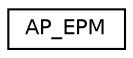 digraph "Graphical Class Hierarchy"
{
 // INTERACTIVE_SVG=YES
  edge [fontname="Helvetica",fontsize="10",labelfontname="Helvetica",labelfontsize="10"];
  node [fontname="Helvetica",fontsize="10",shape=record];
  rankdir="LR";
  Node1 [label="AP_EPM",height=0.2,width=0.4,color="black", fillcolor="white", style="filled",URL="$classAP__EPM.html",tooltip="Class to manage the EPM_CargoGripper. "];
}
